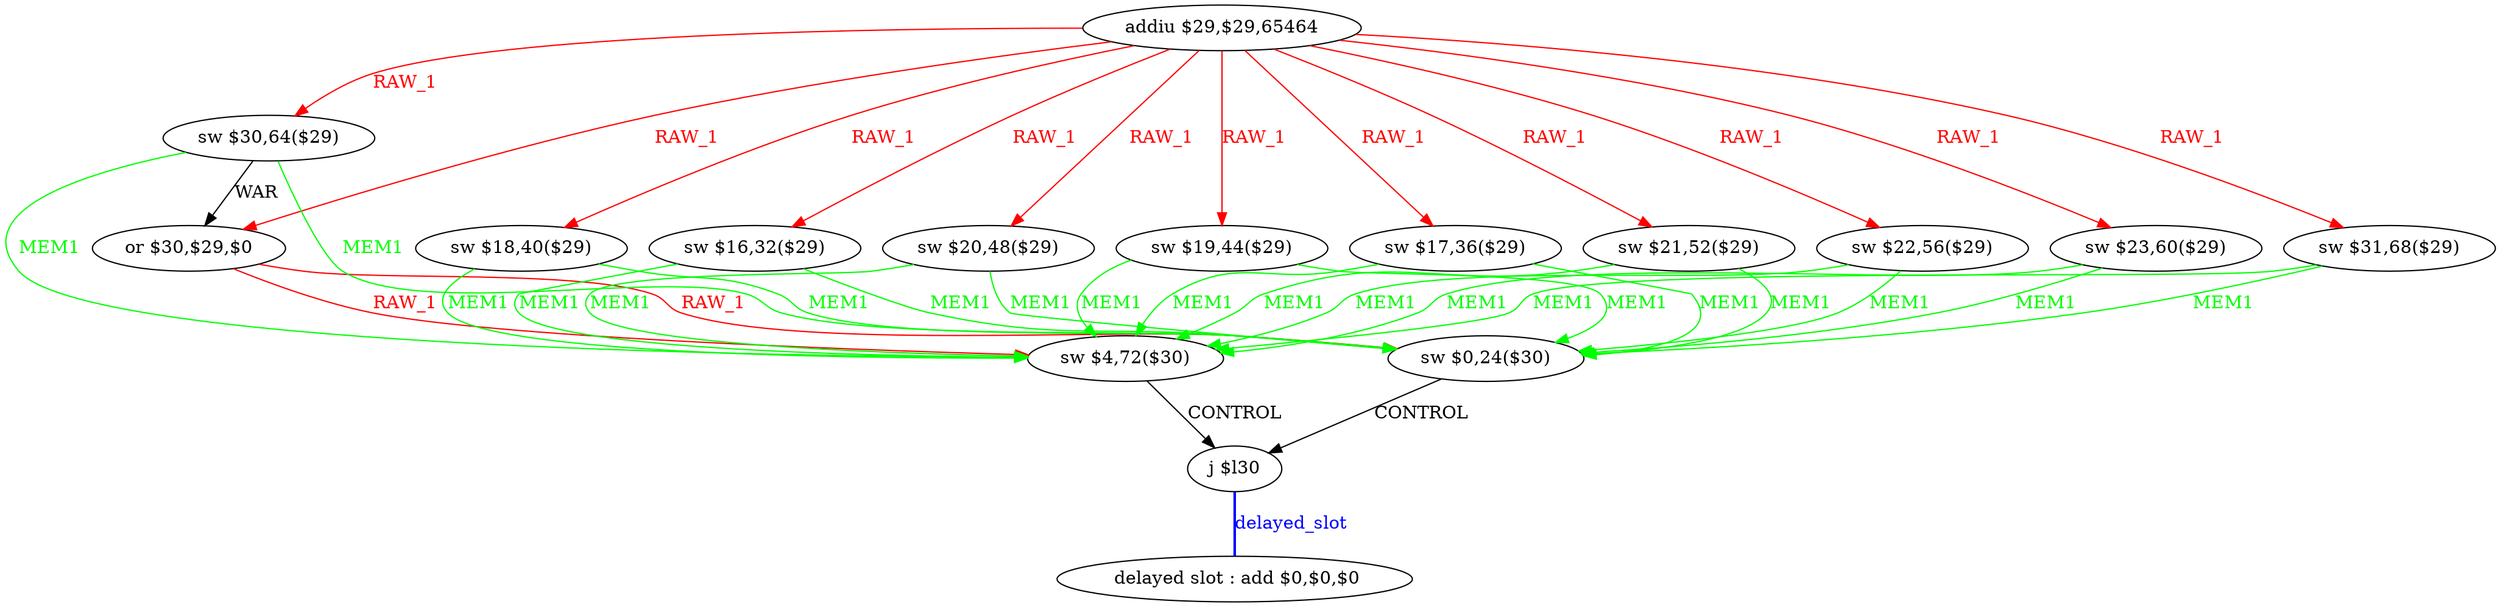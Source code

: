 digraph G1 {
node [shape = ellipse];
i15 [label = " delayed slot : add $0,$0,$0"] ;
i14 ->  i15 [style = bold, dir= none, fontcolor = blue, color = blue, label= "delayed_slot"];
i14 [label = "j $l30"] ;
i0 [label = "addiu $29,$29,65464"] ;
i0 ->  i11 [color = red, fontcolor = red, label= "RAW_1"];
i0 ->  i10 [color = red, fontcolor = red, label= "RAW_1"];
i0 ->  i9 [color = red, fontcolor = red, label= "RAW_1"];
i0 ->  i8 [color = red, fontcolor = red, label= "RAW_1"];
i0 ->  i7 [color = red, fontcolor = red, label= "RAW_1"];
i0 ->  i6 [color = red, fontcolor = red, label= "RAW_1"];
i0 ->  i5 [color = red, fontcolor = red, label= "RAW_1"];
i0 ->  i4 [color = red, fontcolor = red, label= "RAW_1"];
i0 ->  i3 [color = red, fontcolor = red, label= "RAW_1"];
i0 ->  i2 [color = red, fontcolor = red, label= "RAW_1"];
i0 ->  i1 [color = red, fontcolor = red, label= "RAW_1"];
i11 [label = "or $30,$29,$0"] ;
i11 ->  i13 [color = red, fontcolor = red, label= "RAW_1"];
i11 ->  i12 [color = red, fontcolor = red, label= "RAW_1"];
i13 [label = "sw $0,24($30)"] ;
i13 ->  i14 [label= "CONTROL"];
i12 [label = "sw $4,72($30)"] ;
i12 ->  i14 [label= "CONTROL"];
i10 [label = "sw $16,32($29)"] ;
i10 ->  i13 [color = green, fontcolor = green, label= "MEM1"];
i10 ->  i12 [color = green, fontcolor = green, label= "MEM1"];
i9 [label = "sw $17,36($29)"] ;
i9 ->  i13 [color = green, fontcolor = green, label= "MEM1"];
i9 ->  i12 [color = green, fontcolor = green, label= "MEM1"];
i8 [label = "sw $18,40($29)"] ;
i8 ->  i13 [color = green, fontcolor = green, label= "MEM1"];
i8 ->  i12 [color = green, fontcolor = green, label= "MEM1"];
i7 [label = "sw $19,44($29)"] ;
i7 ->  i13 [color = green, fontcolor = green, label= "MEM1"];
i7 ->  i12 [color = green, fontcolor = green, label= "MEM1"];
i6 [label = "sw $20,48($29)"] ;
i6 ->  i13 [color = green, fontcolor = green, label= "MEM1"];
i6 ->  i12 [color = green, fontcolor = green, label= "MEM1"];
i5 [label = "sw $21,52($29)"] ;
i5 ->  i13 [color = green, fontcolor = green, label= "MEM1"];
i5 ->  i12 [color = green, fontcolor = green, label= "MEM1"];
i4 [label = "sw $22,56($29)"] ;
i4 ->  i13 [color = green, fontcolor = green, label= "MEM1"];
i4 ->  i12 [color = green, fontcolor = green, label= "MEM1"];
i3 [label = "sw $23,60($29)"] ;
i3 ->  i13 [color = green, fontcolor = green, label= "MEM1"];
i3 ->  i12 [color = green, fontcolor = green, label= "MEM1"];
i2 [label = "sw $30,64($29)"] ;
i2 ->  i13 [color = green, fontcolor = green, label= "MEM1"];
i2 ->  i12 [color = green, fontcolor = green, label= "MEM1"];
i2 ->  i11 [label= "WAR"];
i1 [label = "sw $31,68($29)"] ;
i1 ->  i13 [color = green, fontcolor = green, label= "MEM1"];
i1 ->  i12 [color = green, fontcolor = green, label= "MEM1"];
}

